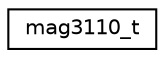 digraph "Graphical Class Hierarchy"
{
 // LATEX_PDF_SIZE
  edge [fontname="Helvetica",fontsize="10",labelfontname="Helvetica",labelfontsize="10"];
  node [fontname="Helvetica",fontsize="10",shape=record];
  rankdir="LR";
  Node0 [label="mag3110_t",height=0.2,width=0.4,color="black", fillcolor="white", style="filled",URL="$structmag3110__t.html",tooltip="Device descriptor for MAG3110 magnetometer."];
}
